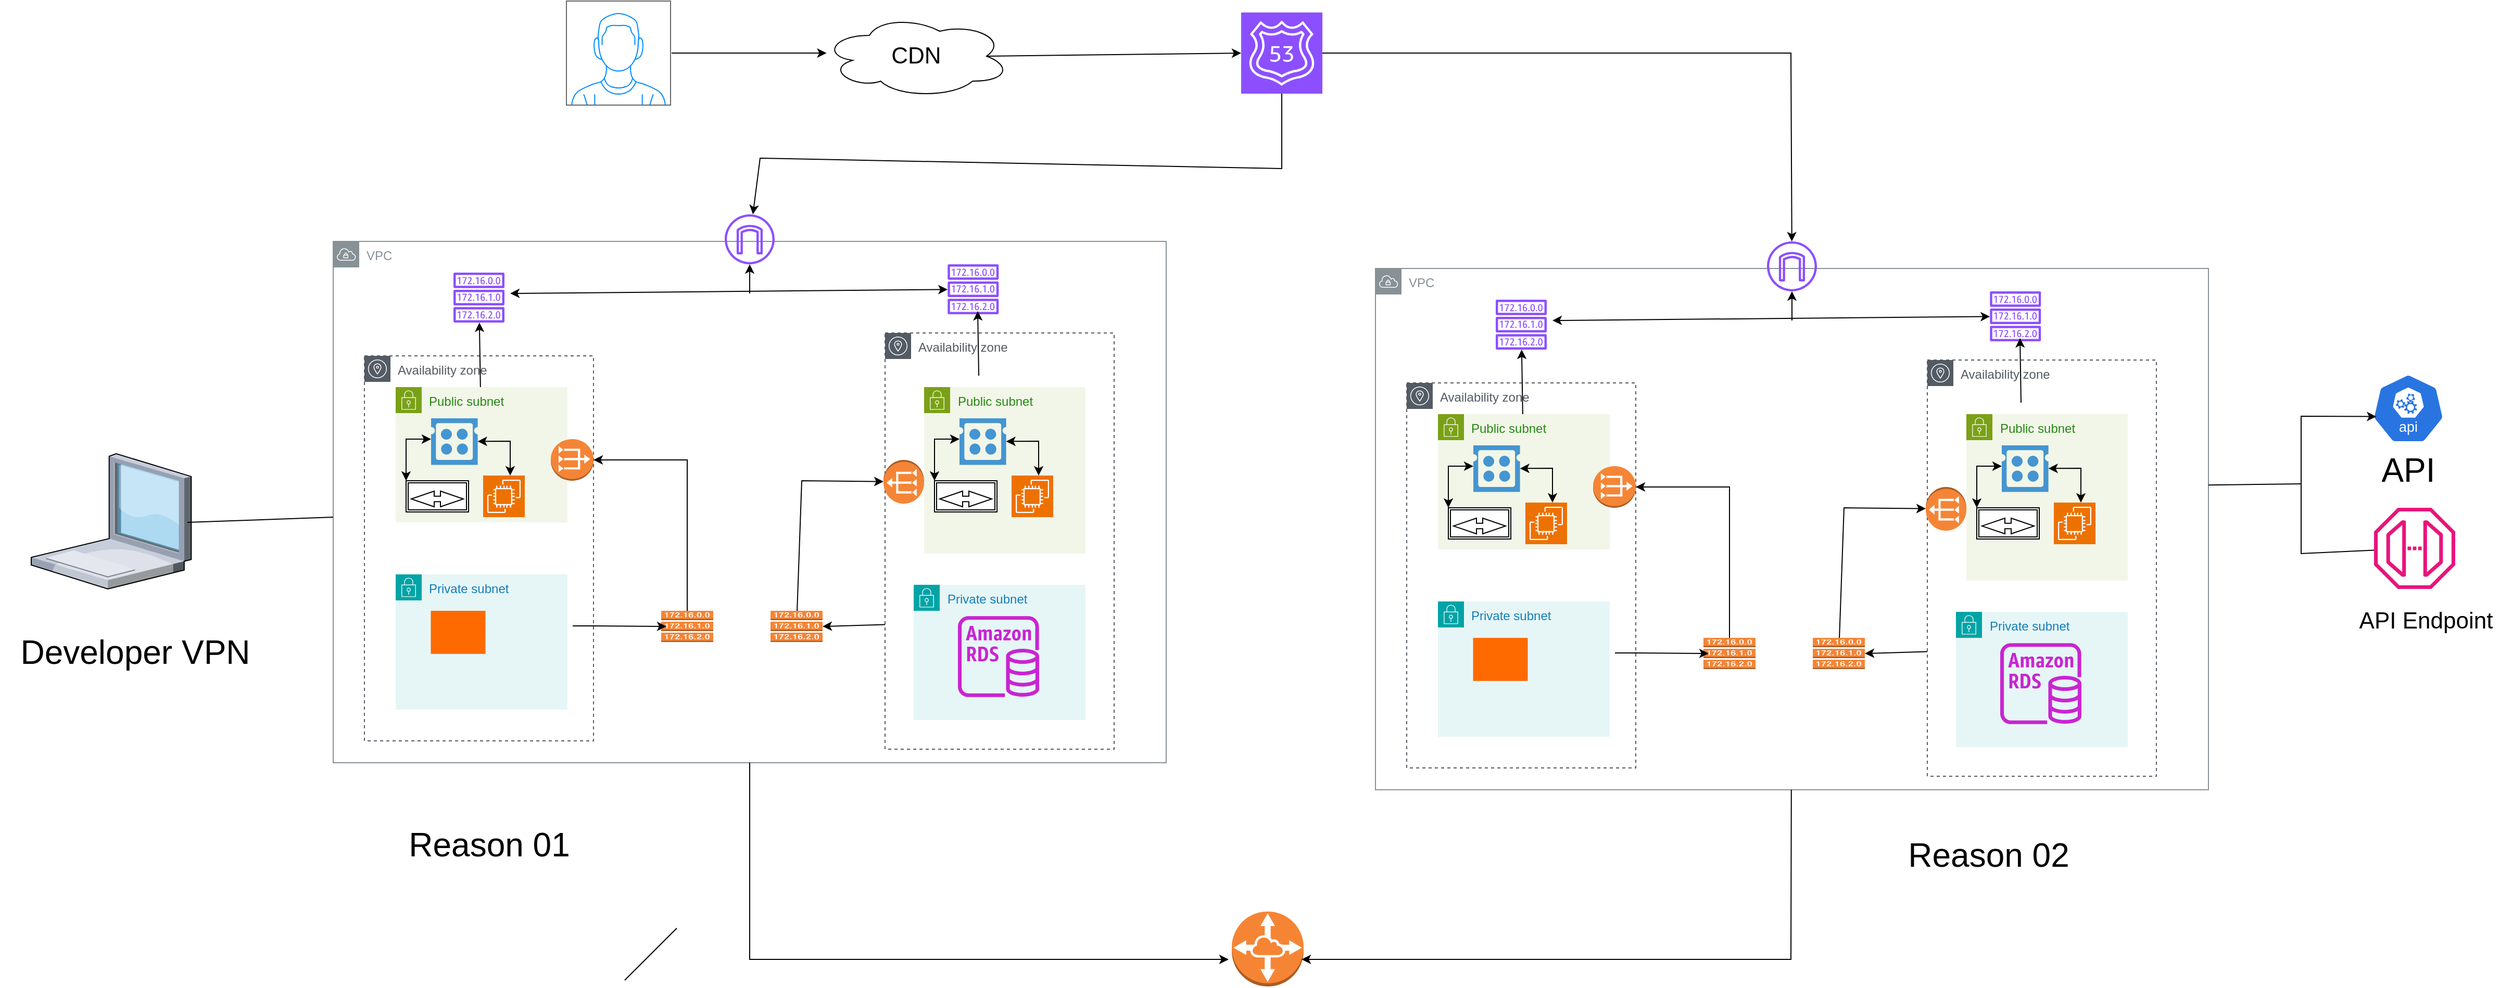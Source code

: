 <mxfile version="28.0.6">
  <diagram name="Page-1" id="QAIHcYfxXkj9VGwBQZ36">
    <mxGraphModel dx="3416" dy="2177" grid="1" gridSize="10" guides="1" tooltips="1" connect="1" arrows="1" fold="1" page="1" pageScale="1" pageWidth="1100" pageHeight="850" math="0" shadow="0">
      <root>
        <mxCell id="0" />
        <mxCell id="1" parent="0" />
        <mxCell id="_pCWuQ_MNoQDp3mQOAM--2" value="VPC" style="sketch=0;outlineConnect=0;gradientColor=none;html=1;whiteSpace=wrap;fontSize=12;fontStyle=0;shape=mxgraph.aws4.group;grIcon=mxgraph.aws4.group_vpc;strokeColor=#879196;fillColor=none;verticalAlign=top;align=left;spacingLeft=30;fontColor=#879196;" vertex="1" parent="1">
          <mxGeometry x="150" y="70" width="800" height="501" as="geometry" />
        </mxCell>
        <mxCell id="_pCWuQ_MNoQDp3mQOAM--3" value="Availability zone" style="sketch=0;outlineConnect=0;gradientColor=none;html=1;whiteSpace=wrap;fontSize=12;fontStyle=0;shape=mxgraph.aws4.group;grIcon=mxgraph.aws4.group_availability_zone;strokeColor=#545B64;fillColor=none;verticalAlign=top;align=left;spacingLeft=30;fontColor=#545B64;dashed=1;" vertex="1" parent="1">
          <mxGeometry x="180" y="180" width="220" height="370" as="geometry" />
        </mxCell>
        <mxCell id="_pCWuQ_MNoQDp3mQOAM--5" value="" style="sketch=0;outlineConnect=0;fontColor=#232F3E;gradientColor=none;fillColor=#8C4FFF;strokeColor=none;dashed=0;verticalLabelPosition=bottom;verticalAlign=top;align=center;html=1;fontSize=12;fontStyle=0;aspect=fixed;pointerEvents=1;shape=mxgraph.aws4.internet_gateway;" vertex="1" parent="1">
          <mxGeometry x="526" y="44" width="48" height="48" as="geometry" />
        </mxCell>
        <mxCell id="_pCWuQ_MNoQDp3mQOAM--9" value="Private subnet" style="points=[[0,0],[0.25,0],[0.5,0],[0.75,0],[1,0],[1,0.25],[1,0.5],[1,0.75],[1,1],[0.75,1],[0.5,1],[0.25,1],[0,1],[0,0.75],[0,0.5],[0,0.25]];outlineConnect=0;gradientColor=none;html=1;whiteSpace=wrap;fontSize=12;fontStyle=0;container=1;pointerEvents=0;collapsible=0;recursiveResize=0;shape=mxgraph.aws4.group;grIcon=mxgraph.aws4.group_security_group;grStroke=0;strokeColor=#00A4A6;fillColor=#E6F6F7;verticalAlign=top;align=left;spacingLeft=30;fontColor=#147EBA;dashed=0;" vertex="1" parent="1">
          <mxGeometry x="210" y="390" width="165" height="130" as="geometry" />
        </mxCell>
        <mxCell id="_pCWuQ_MNoQDp3mQOAM--10" value="Public subnet" style="points=[[0,0],[0.25,0],[0.5,0],[0.75,0],[1,0],[1,0.25],[1,0.5],[1,0.75],[1,1],[0.75,1],[0.5,1],[0.25,1],[0,1],[0,0.75],[0,0.5],[0,0.25]];outlineConnect=0;gradientColor=none;html=1;whiteSpace=wrap;fontSize=12;fontStyle=0;container=1;pointerEvents=0;collapsible=0;recursiveResize=0;shape=mxgraph.aws4.group;grIcon=mxgraph.aws4.group_security_group;grStroke=0;strokeColor=#7AA116;fillColor=#F2F6E8;verticalAlign=top;align=left;spacingLeft=30;fontColor=#248814;dashed=0;" vertex="1" parent="1">
          <mxGeometry x="210" y="210" width="165" height="130" as="geometry" />
        </mxCell>
        <mxCell id="_pCWuQ_MNoQDp3mQOAM--12" value="" style="sketch=0;points=[[0,0,0],[0.25,0,0],[0.5,0,0],[0.75,0,0],[1,0,0],[0,1,0],[0.25,1,0],[0.5,1,0],[0.75,1,0],[1,1,0],[0,0.25,0],[0,0.5,0],[0,0.75,0],[1,0.25,0],[1,0.5,0],[1,0.75,0]];outlineConnect=0;fontColor=#232F3E;fillColor=#ED7100;strokeColor=#ffffff;dashed=0;verticalLabelPosition=bottom;verticalAlign=top;align=center;html=1;fontSize=12;fontStyle=0;aspect=fixed;shape=mxgraph.aws4.resourceIcon;resIcon=mxgraph.aws4.ec2;" vertex="1" parent="_pCWuQ_MNoQDp3mQOAM--10">
          <mxGeometry x="84" y="85" width="40" height="40" as="geometry" />
        </mxCell>
        <mxCell id="_pCWuQ_MNoQDp3mQOAM--19" value="" style="shape=ext;double=1;rounded=0;whiteSpace=wrap;html=1;" vertex="1" parent="_pCWuQ_MNoQDp3mQOAM--10">
          <mxGeometry x="10" y="90" width="60" height="30" as="geometry" />
        </mxCell>
        <mxCell id="_pCWuQ_MNoQDp3mQOAM--20" value="" style="html=1;shadow=0;dashed=0;align=center;verticalAlign=middle;shape=mxgraph.arrows2.twoWayArrow;dy=0.65;dx=22;" vertex="1" parent="_pCWuQ_MNoQDp3mQOAM--10">
          <mxGeometry x="15" y="100" width="50" height="15" as="geometry" />
        </mxCell>
        <mxCell id="_pCWuQ_MNoQDp3mQOAM--24" value="" style="pointerEvents=1;shadow=0;dashed=0;html=1;strokeColor=none;fillColor=#4495D1;labelPosition=center;verticalLabelPosition=bottom;verticalAlign=top;align=center;outlineConnect=0;shape=mxgraph.veeam.cpu_socket;" vertex="1" parent="_pCWuQ_MNoQDp3mQOAM--10">
          <mxGeometry x="34" y="30" width="44.8" height="44.8" as="geometry" />
        </mxCell>
        <mxCell id="_pCWuQ_MNoQDp3mQOAM--26" value="" style="endArrow=classic;startArrow=classic;html=1;rounded=0;exitX=0;exitY=0;exitDx=0;exitDy=0;" edge="1" parent="_pCWuQ_MNoQDp3mQOAM--10" source="_pCWuQ_MNoQDp3mQOAM--19">
          <mxGeometry width="50" height="50" relative="1" as="geometry">
            <mxPoint x="-16" y="100" as="sourcePoint" />
            <mxPoint x="34" y="50" as="targetPoint" />
            <Array as="points">
              <mxPoint x="10" y="50" />
            </Array>
          </mxGeometry>
        </mxCell>
        <mxCell id="_pCWuQ_MNoQDp3mQOAM--28" value="" style="endArrow=classic;startArrow=classic;html=1;rounded=0;" edge="1" parent="_pCWuQ_MNoQDp3mQOAM--10" target="_pCWuQ_MNoQDp3mQOAM--24">
          <mxGeometry width="50" height="50" relative="1" as="geometry">
            <mxPoint x="110" y="85" as="sourcePoint" />
            <mxPoint x="34" y="60" as="targetPoint" />
            <Array as="points">
              <mxPoint x="110" y="52" />
            </Array>
          </mxGeometry>
        </mxCell>
        <mxCell id="_pCWuQ_MNoQDp3mQOAM--14" value="" style="outlineConnect=0;dashed=0;verticalLabelPosition=bottom;verticalAlign=top;align=center;html=1;shape=mxgraph.aws3.vpc_nat_gateway;fillColor=#F58536;gradientColor=none;" vertex="1" parent="1">
          <mxGeometry x="359" y="260" width="41" height="40" as="geometry" />
        </mxCell>
        <mxCell id="_pCWuQ_MNoQDp3mQOAM--18" value="" style="points=[];aspect=fixed;html=1;align=center;shadow=0;dashed=0;fillColor=#FF6A00;strokeColor=none;shape=mxgraph.alibaba_cloud.redis_kvstore;" vertex="1" parent="1">
          <mxGeometry x="243.75" y="425" width="52.5" height="41.4" as="geometry" />
        </mxCell>
        <mxCell id="_pCWuQ_MNoQDp3mQOAM--29" value="" style="sketch=0;outlineConnect=0;fontColor=#232F3E;gradientColor=none;fillColor=#8C4FFF;strokeColor=none;dashed=0;verticalLabelPosition=bottom;verticalAlign=top;align=center;html=1;fontSize=12;fontStyle=0;aspect=fixed;pointerEvents=1;shape=mxgraph.aws4.route_table;" vertex="1" parent="1">
          <mxGeometry x="265.37" y="100" width="49.26" height="48" as="geometry" />
        </mxCell>
        <mxCell id="_pCWuQ_MNoQDp3mQOAM--30" value="" style="outlineConnect=0;dashed=0;verticalLabelPosition=bottom;verticalAlign=top;align=center;html=1;shape=mxgraph.aws3.route_table;fillColor=#F58536;gradientColor=none;" vertex="1" parent="1">
          <mxGeometry x="465" y="425" width="50" height="30" as="geometry" />
        </mxCell>
        <mxCell id="_pCWuQ_MNoQDp3mQOAM--31" value="" style="endArrow=classic;html=1;rounded=0;edgeStyle=elbowEdgeStyle;" edge="1" parent="1">
          <mxGeometry width="50" height="50" relative="1" as="geometry">
            <mxPoint x="380" y="439.5" as="sourcePoint" />
            <mxPoint x="470" y="440" as="targetPoint" />
            <Array as="points">
              <mxPoint x="400" y="439.5" />
            </Array>
          </mxGeometry>
        </mxCell>
        <mxCell id="_pCWuQ_MNoQDp3mQOAM--32" value="" style="endArrow=classic;html=1;rounded=0;" edge="1" parent="1" source="_pCWuQ_MNoQDp3mQOAM--30" target="_pCWuQ_MNoQDp3mQOAM--14">
          <mxGeometry width="50" height="50" relative="1" as="geometry">
            <mxPoint x="440" y="330" as="sourcePoint" />
            <mxPoint x="490" y="280" as="targetPoint" />
            <Array as="points">
              <mxPoint x="490" y="280" />
              <mxPoint x="430" y="280" />
            </Array>
          </mxGeometry>
        </mxCell>
        <mxCell id="_pCWuQ_MNoQDp3mQOAM--33" value="Availability zone" style="sketch=0;outlineConnect=0;gradientColor=none;html=1;whiteSpace=wrap;fontSize=12;fontStyle=0;shape=mxgraph.aws4.group;grIcon=mxgraph.aws4.group_availability_zone;strokeColor=#545B64;fillColor=none;verticalAlign=top;align=left;spacingLeft=30;fontColor=#545B64;dashed=1;" vertex="1" parent="1">
          <mxGeometry x="680" y="158" width="220" height="400" as="geometry" />
        </mxCell>
        <mxCell id="_pCWuQ_MNoQDp3mQOAM--34" value="" style="sketch=0;outlineConnect=0;fontColor=#232F3E;gradientColor=none;fillColor=#8C4FFF;strokeColor=none;dashed=0;verticalLabelPosition=bottom;verticalAlign=top;align=center;html=1;fontSize=12;fontStyle=0;aspect=fixed;pointerEvents=1;shape=mxgraph.aws4.route_table;" vertex="1" parent="1">
          <mxGeometry x="740" y="92" width="49.26" height="48" as="geometry" />
        </mxCell>
        <mxCell id="_pCWuQ_MNoQDp3mQOAM--35" value="" style="outlineConnect=0;dashed=0;verticalLabelPosition=bottom;verticalAlign=top;align=center;html=1;shape=mxgraph.aws3.route_table;fillColor=#F58536;gradientColor=none;" vertex="1" parent="1">
          <mxGeometry x="570" y="425" width="50" height="30" as="geometry" />
        </mxCell>
        <mxCell id="_pCWuQ_MNoQDp3mQOAM--37" value="Private subnet" style="points=[[0,0],[0.25,0],[0.5,0],[0.75,0],[1,0],[1,0.25],[1,0.5],[1,0.75],[1,1],[0.75,1],[0.5,1],[0.25,1],[0,1],[0,0.75],[0,0.5],[0,0.25]];outlineConnect=0;gradientColor=none;html=1;whiteSpace=wrap;fontSize=12;fontStyle=0;container=1;pointerEvents=0;collapsible=0;recursiveResize=0;shape=mxgraph.aws4.group;grIcon=mxgraph.aws4.group_security_group;grStroke=0;strokeColor=#00A4A6;fillColor=#E6F6F7;verticalAlign=top;align=left;spacingLeft=30;fontColor=#147EBA;dashed=0;" vertex="1" parent="1">
          <mxGeometry x="707.5" y="400" width="165" height="130" as="geometry" />
        </mxCell>
        <mxCell id="_pCWuQ_MNoQDp3mQOAM--48" value="Public subnet" style="points=[[0,0],[0.25,0],[0.5,0],[0.75,0],[1,0],[1,0.25],[1,0.5],[1,0.75],[1,1],[0.75,1],[0.5,1],[0.25,1],[0,1],[0,0.75],[0,0.5],[0,0.25]];outlineConnect=0;gradientColor=none;html=1;whiteSpace=wrap;fontSize=12;fontStyle=0;container=1;pointerEvents=0;collapsible=0;recursiveResize=0;shape=mxgraph.aws4.group;grIcon=mxgraph.aws4.group_security_group;grStroke=0;strokeColor=#7AA116;fillColor=#F2F6E8;verticalAlign=top;align=left;spacingLeft=30;fontColor=#248814;dashed=0;" vertex="1" parent="1">
          <mxGeometry x="717.5" y="210" width="155" height="160" as="geometry" />
        </mxCell>
        <mxCell id="_pCWuQ_MNoQDp3mQOAM--49" value="" style="sketch=0;points=[[0,0,0],[0.25,0,0],[0.5,0,0],[0.75,0,0],[1,0,0],[0,1,0],[0.25,1,0],[0.5,1,0],[0.75,1,0],[1,1,0],[0,0.25,0],[0,0.5,0],[0,0.75,0],[1,0.25,0],[1,0.5,0],[1,0.75,0]];outlineConnect=0;fontColor=#232F3E;fillColor=#ED7100;strokeColor=#ffffff;dashed=0;verticalLabelPosition=bottom;verticalAlign=top;align=center;html=1;fontSize=12;fontStyle=0;aspect=fixed;shape=mxgraph.aws4.resourceIcon;resIcon=mxgraph.aws4.ec2;" vertex="1" parent="_pCWuQ_MNoQDp3mQOAM--48">
          <mxGeometry x="84" y="85" width="40" height="40" as="geometry" />
        </mxCell>
        <mxCell id="_pCWuQ_MNoQDp3mQOAM--50" value="" style="shape=ext;double=1;rounded=0;whiteSpace=wrap;html=1;" vertex="1" parent="_pCWuQ_MNoQDp3mQOAM--48">
          <mxGeometry x="10" y="90" width="60" height="30" as="geometry" />
        </mxCell>
        <mxCell id="_pCWuQ_MNoQDp3mQOAM--51" value="" style="html=1;shadow=0;dashed=0;align=center;verticalAlign=middle;shape=mxgraph.arrows2.twoWayArrow;dy=0.65;dx=22;" vertex="1" parent="_pCWuQ_MNoQDp3mQOAM--48">
          <mxGeometry x="15" y="100" width="50" height="15" as="geometry" />
        </mxCell>
        <mxCell id="_pCWuQ_MNoQDp3mQOAM--52" value="" style="pointerEvents=1;shadow=0;dashed=0;html=1;strokeColor=none;fillColor=#4495D1;labelPosition=center;verticalLabelPosition=bottom;verticalAlign=top;align=center;outlineConnect=0;shape=mxgraph.veeam.cpu_socket;" vertex="1" parent="_pCWuQ_MNoQDp3mQOAM--48">
          <mxGeometry x="34" y="30" width="44.8" height="44.8" as="geometry" />
        </mxCell>
        <mxCell id="_pCWuQ_MNoQDp3mQOAM--53" value="" style="endArrow=classic;startArrow=classic;html=1;rounded=0;exitX=0;exitY=0;exitDx=0;exitDy=0;" edge="1" parent="_pCWuQ_MNoQDp3mQOAM--48" source="_pCWuQ_MNoQDp3mQOAM--50">
          <mxGeometry width="50" height="50" relative="1" as="geometry">
            <mxPoint x="-16" y="100" as="sourcePoint" />
            <mxPoint x="34" y="50" as="targetPoint" />
            <Array as="points">
              <mxPoint x="10" y="50" />
            </Array>
          </mxGeometry>
        </mxCell>
        <mxCell id="_pCWuQ_MNoQDp3mQOAM--54" value="" style="endArrow=classic;startArrow=classic;html=1;rounded=0;" edge="1" parent="_pCWuQ_MNoQDp3mQOAM--48" target="_pCWuQ_MNoQDp3mQOAM--52">
          <mxGeometry width="50" height="50" relative="1" as="geometry">
            <mxPoint x="110" y="85" as="sourcePoint" />
            <mxPoint x="34" y="60" as="targetPoint" />
            <Array as="points">
              <mxPoint x="110" y="52" />
            </Array>
          </mxGeometry>
        </mxCell>
        <mxCell id="_pCWuQ_MNoQDp3mQOAM--55" value="" style="sketch=0;outlineConnect=0;fontColor=#232F3E;gradientColor=none;fillColor=#C925D1;strokeColor=none;dashed=0;verticalLabelPosition=bottom;verticalAlign=top;align=center;html=1;fontSize=12;fontStyle=0;aspect=fixed;pointerEvents=1;shape=mxgraph.aws4.rds_instance;" vertex="1" parent="1">
          <mxGeometry x="750" y="430" width="78" height="78" as="geometry" />
        </mxCell>
        <mxCell id="_pCWuQ_MNoQDp3mQOAM--56" value="" style="outlineConnect=0;dashed=0;verticalLabelPosition=bottom;verticalAlign=top;align=center;html=1;shape=mxgraph.aws3.vpc_nat_gateway;fillColor=#F58536;gradientColor=none;rotation=-180;" vertex="1" parent="1">
          <mxGeometry x="678.5" y="280" width="39" height="42" as="geometry" />
        </mxCell>
        <mxCell id="_pCWuQ_MNoQDp3mQOAM--60" value="" style="endArrow=classic;html=1;rounded=0;entryX=1;entryY=0.5;entryDx=0;entryDy=0;entryPerimeter=0;" edge="1" parent="1" target="_pCWuQ_MNoQDp3mQOAM--35">
          <mxGeometry width="50" height="50" relative="1" as="geometry">
            <mxPoint x="680" y="438.256" as="sourcePoint" />
            <mxPoint x="620" y="463.487" as="targetPoint" />
          </mxGeometry>
        </mxCell>
        <mxCell id="_pCWuQ_MNoQDp3mQOAM--61" value="" style="endArrow=classic;html=1;rounded=0;" edge="1" parent="1" source="_pCWuQ_MNoQDp3mQOAM--35" target="_pCWuQ_MNoQDp3mQOAM--56">
          <mxGeometry width="50" height="50" relative="1" as="geometry">
            <mxPoint x="480" y="330" as="sourcePoint" />
            <mxPoint x="530" y="280" as="targetPoint" />
            <Array as="points">
              <mxPoint x="600" y="300" />
            </Array>
          </mxGeometry>
        </mxCell>
        <mxCell id="_pCWuQ_MNoQDp3mQOAM--68" value="" style="endArrow=classic;html=1;rounded=0;" edge="1" parent="1" source="_pCWuQ_MNoQDp3mQOAM--10" target="_pCWuQ_MNoQDp3mQOAM--29">
          <mxGeometry width="50" height="50" relative="1" as="geometry">
            <mxPoint x="267.074" y="195" as="sourcePoint" />
            <mxPoint x="263.604" y="167.0" as="targetPoint" />
          </mxGeometry>
        </mxCell>
        <mxCell id="_pCWuQ_MNoQDp3mQOAM--69" value="" style="endArrow=classic;html=1;rounded=0;" edge="1" parent="1">
          <mxGeometry width="50" height="50" relative="1" as="geometry">
            <mxPoint x="770" y="199" as="sourcePoint" />
            <mxPoint x="769" y="137" as="targetPoint" />
          </mxGeometry>
        </mxCell>
        <mxCell id="_pCWuQ_MNoQDp3mQOAM--70" value="" style="endArrow=classic;startArrow=classic;html=1;rounded=0;" edge="1" parent="1" target="_pCWuQ_MNoQDp3mQOAM--34">
          <mxGeometry width="50" height="50" relative="1" as="geometry">
            <mxPoint x="320" y="120" as="sourcePoint" />
            <mxPoint x="460" y="300" as="targetPoint" />
          </mxGeometry>
        </mxCell>
        <mxCell id="_pCWuQ_MNoQDp3mQOAM--72" value="" style="endArrow=classic;html=1;rounded=0;" edge="1" parent="1" target="_pCWuQ_MNoQDp3mQOAM--5">
          <mxGeometry width="50" height="50" relative="1" as="geometry">
            <mxPoint x="550" y="120" as="sourcePoint" />
            <mxPoint x="460" y="300" as="targetPoint" />
          </mxGeometry>
        </mxCell>
        <mxCell id="_pCWuQ_MNoQDp3mQOAM--109" value="" style="group" vertex="1" connectable="0" parent="1">
          <mxGeometry x="1151" y="70" width="800" height="527" as="geometry" />
        </mxCell>
        <mxCell id="_pCWuQ_MNoQDp3mQOAM--73" value="VPC" style="sketch=0;outlineConnect=0;gradientColor=none;html=1;whiteSpace=wrap;fontSize=12;fontStyle=0;shape=mxgraph.aws4.group;grIcon=mxgraph.aws4.group_vpc;strokeColor=#879196;fillColor=none;verticalAlign=top;align=left;spacingLeft=30;fontColor=#879196;dashed=0;" vertex="1" parent="_pCWuQ_MNoQDp3mQOAM--109">
          <mxGeometry y="26" width="800" height="501" as="geometry" />
        </mxCell>
        <mxCell id="_pCWuQ_MNoQDp3mQOAM--74" value="Availability zone" style="sketch=0;outlineConnect=0;gradientColor=none;html=1;whiteSpace=wrap;fontSize=12;fontStyle=0;shape=mxgraph.aws4.group;grIcon=mxgraph.aws4.group_availability_zone;strokeColor=#545B64;fillColor=none;verticalAlign=top;align=left;spacingLeft=30;fontColor=#545B64;dashed=1;" vertex="1" parent="_pCWuQ_MNoQDp3mQOAM--109">
          <mxGeometry x="30" y="136" width="220" height="370" as="geometry" />
        </mxCell>
        <mxCell id="_pCWuQ_MNoQDp3mQOAM--75" value="" style="sketch=0;outlineConnect=0;fontColor=#232F3E;gradientColor=none;fillColor=#8C4FFF;strokeColor=none;dashed=0;verticalLabelPosition=bottom;verticalAlign=top;align=center;html=1;fontSize=12;fontStyle=0;aspect=fixed;pointerEvents=1;shape=mxgraph.aws4.internet_gateway;" vertex="1" parent="_pCWuQ_MNoQDp3mQOAM--109">
          <mxGeometry x="376" width="48" height="48" as="geometry" />
        </mxCell>
        <mxCell id="_pCWuQ_MNoQDp3mQOAM--76" value="Private subnet" style="points=[[0,0],[0.25,0],[0.5,0],[0.75,0],[1,0],[1,0.25],[1,0.5],[1,0.75],[1,1],[0.75,1],[0.5,1],[0.25,1],[0,1],[0,0.75],[0,0.5],[0,0.25]];outlineConnect=0;gradientColor=none;html=1;whiteSpace=wrap;fontSize=12;fontStyle=0;container=1;pointerEvents=0;collapsible=0;recursiveResize=0;shape=mxgraph.aws4.group;grIcon=mxgraph.aws4.group_security_group;grStroke=0;strokeColor=#00A4A6;fillColor=#E6F6F7;verticalAlign=top;align=left;spacingLeft=30;fontColor=#147EBA;dashed=0;" vertex="1" parent="_pCWuQ_MNoQDp3mQOAM--109">
          <mxGeometry x="60" y="346" width="165" height="130" as="geometry" />
        </mxCell>
        <mxCell id="_pCWuQ_MNoQDp3mQOAM--77" value="Public subnet" style="points=[[0,0],[0.25,0],[0.5,0],[0.75,0],[1,0],[1,0.25],[1,0.5],[1,0.75],[1,1],[0.75,1],[0.5,1],[0.25,1],[0,1],[0,0.75],[0,0.5],[0,0.25]];outlineConnect=0;gradientColor=none;html=1;whiteSpace=wrap;fontSize=12;fontStyle=0;container=1;pointerEvents=0;collapsible=0;recursiveResize=0;shape=mxgraph.aws4.group;grIcon=mxgraph.aws4.group_security_group;grStroke=0;strokeColor=#7AA116;fillColor=#F2F6E8;verticalAlign=top;align=left;spacingLeft=30;fontColor=#248814;dashed=0;" vertex="1" parent="_pCWuQ_MNoQDp3mQOAM--109">
          <mxGeometry x="60" y="166" width="165" height="130" as="geometry" />
        </mxCell>
        <mxCell id="_pCWuQ_MNoQDp3mQOAM--78" value="" style="sketch=0;points=[[0,0,0],[0.25,0,0],[0.5,0,0],[0.75,0,0],[1,0,0],[0,1,0],[0.25,1,0],[0.5,1,0],[0.75,1,0],[1,1,0],[0,0.25,0],[0,0.5,0],[0,0.75,0],[1,0.25,0],[1,0.5,0],[1,0.75,0]];outlineConnect=0;fontColor=#232F3E;fillColor=#ED7100;strokeColor=#ffffff;dashed=0;verticalLabelPosition=bottom;verticalAlign=top;align=center;html=1;fontSize=12;fontStyle=0;aspect=fixed;shape=mxgraph.aws4.resourceIcon;resIcon=mxgraph.aws4.ec2;" vertex="1" parent="_pCWuQ_MNoQDp3mQOAM--77">
          <mxGeometry x="84" y="85" width="40" height="40" as="geometry" />
        </mxCell>
        <mxCell id="_pCWuQ_MNoQDp3mQOAM--79" value="" style="shape=ext;double=1;rounded=0;whiteSpace=wrap;html=1;" vertex="1" parent="_pCWuQ_MNoQDp3mQOAM--77">
          <mxGeometry x="10" y="90" width="60" height="30" as="geometry" />
        </mxCell>
        <mxCell id="_pCWuQ_MNoQDp3mQOAM--80" value="" style="html=1;shadow=0;dashed=0;align=center;verticalAlign=middle;shape=mxgraph.arrows2.twoWayArrow;dy=0.65;dx=22;" vertex="1" parent="_pCWuQ_MNoQDp3mQOAM--77">
          <mxGeometry x="15" y="100" width="50" height="15" as="geometry" />
        </mxCell>
        <mxCell id="_pCWuQ_MNoQDp3mQOAM--81" value="" style="pointerEvents=1;shadow=0;dashed=0;html=1;strokeColor=none;fillColor=#4495D1;labelPosition=center;verticalLabelPosition=bottom;verticalAlign=top;align=center;outlineConnect=0;shape=mxgraph.veeam.cpu_socket;" vertex="1" parent="_pCWuQ_MNoQDp3mQOAM--77">
          <mxGeometry x="34" y="30" width="44.8" height="44.8" as="geometry" />
        </mxCell>
        <mxCell id="_pCWuQ_MNoQDp3mQOAM--82" value="" style="endArrow=classic;startArrow=classic;html=1;rounded=0;exitX=0;exitY=0;exitDx=0;exitDy=0;" edge="1" parent="_pCWuQ_MNoQDp3mQOAM--77" source="_pCWuQ_MNoQDp3mQOAM--79">
          <mxGeometry width="50" height="50" relative="1" as="geometry">
            <mxPoint x="-16" y="100" as="sourcePoint" />
            <mxPoint x="34" y="50" as="targetPoint" />
            <Array as="points">
              <mxPoint x="10" y="50" />
            </Array>
          </mxGeometry>
        </mxCell>
        <mxCell id="_pCWuQ_MNoQDp3mQOAM--83" value="" style="endArrow=classic;startArrow=classic;html=1;rounded=0;" edge="1" parent="_pCWuQ_MNoQDp3mQOAM--77" target="_pCWuQ_MNoQDp3mQOAM--81">
          <mxGeometry width="50" height="50" relative="1" as="geometry">
            <mxPoint x="110" y="85" as="sourcePoint" />
            <mxPoint x="34" y="60" as="targetPoint" />
            <Array as="points">
              <mxPoint x="110" y="52" />
            </Array>
          </mxGeometry>
        </mxCell>
        <mxCell id="_pCWuQ_MNoQDp3mQOAM--84" value="" style="outlineConnect=0;dashed=0;verticalLabelPosition=bottom;verticalAlign=top;align=center;html=1;shape=mxgraph.aws3.vpc_nat_gateway;fillColor=#F58536;gradientColor=none;" vertex="1" parent="_pCWuQ_MNoQDp3mQOAM--109">
          <mxGeometry x="209" y="216" width="41" height="40" as="geometry" />
        </mxCell>
        <mxCell id="_pCWuQ_MNoQDp3mQOAM--85" value="" style="points=[];aspect=fixed;html=1;align=center;shadow=0;dashed=0;fillColor=#FF6A00;strokeColor=none;shape=mxgraph.alibaba_cloud.redis_kvstore;" vertex="1" parent="_pCWuQ_MNoQDp3mQOAM--109">
          <mxGeometry x="93.75" y="381" width="52.5" height="41.4" as="geometry" />
        </mxCell>
        <mxCell id="_pCWuQ_MNoQDp3mQOAM--86" value="" style="sketch=0;outlineConnect=0;fontColor=#232F3E;gradientColor=none;fillColor=#8C4FFF;strokeColor=none;dashed=0;verticalLabelPosition=bottom;verticalAlign=top;align=center;html=1;fontSize=12;fontStyle=0;aspect=fixed;pointerEvents=1;shape=mxgraph.aws4.route_table;" vertex="1" parent="_pCWuQ_MNoQDp3mQOAM--109">
          <mxGeometry x="115.37" y="56" width="49.26" height="48" as="geometry" />
        </mxCell>
        <mxCell id="_pCWuQ_MNoQDp3mQOAM--87" value="" style="outlineConnect=0;dashed=0;verticalLabelPosition=bottom;verticalAlign=top;align=center;html=1;shape=mxgraph.aws3.route_table;fillColor=#F58536;gradientColor=none;" vertex="1" parent="_pCWuQ_MNoQDp3mQOAM--109">
          <mxGeometry x="315" y="381" width="50" height="30" as="geometry" />
        </mxCell>
        <mxCell id="_pCWuQ_MNoQDp3mQOAM--88" value="" style="endArrow=classic;html=1;rounded=0;edgeStyle=elbowEdgeStyle;" edge="1" parent="_pCWuQ_MNoQDp3mQOAM--109">
          <mxGeometry width="50" height="50" relative="1" as="geometry">
            <mxPoint x="230" y="395.5" as="sourcePoint" />
            <mxPoint x="320" y="396" as="targetPoint" />
            <Array as="points">
              <mxPoint x="250" y="395.5" />
            </Array>
          </mxGeometry>
        </mxCell>
        <mxCell id="_pCWuQ_MNoQDp3mQOAM--89" value="" style="endArrow=classic;html=1;rounded=0;" edge="1" parent="_pCWuQ_MNoQDp3mQOAM--109" source="_pCWuQ_MNoQDp3mQOAM--87" target="_pCWuQ_MNoQDp3mQOAM--84">
          <mxGeometry width="50" height="50" relative="1" as="geometry">
            <mxPoint x="290" y="286" as="sourcePoint" />
            <mxPoint x="340" y="236" as="targetPoint" />
            <Array as="points">
              <mxPoint x="340" y="236" />
              <mxPoint x="280" y="236" />
            </Array>
          </mxGeometry>
        </mxCell>
        <mxCell id="_pCWuQ_MNoQDp3mQOAM--90" value="Availability zone" style="sketch=0;outlineConnect=0;gradientColor=none;html=1;whiteSpace=wrap;fontSize=12;fontStyle=0;shape=mxgraph.aws4.group;grIcon=mxgraph.aws4.group_availability_zone;strokeColor=#545B64;fillColor=none;verticalAlign=top;align=left;spacingLeft=30;fontColor=#545B64;dashed=1;" vertex="1" parent="_pCWuQ_MNoQDp3mQOAM--109">
          <mxGeometry x="530" y="114" width="220" height="400" as="geometry" />
        </mxCell>
        <mxCell id="_pCWuQ_MNoQDp3mQOAM--91" value="" style="sketch=0;outlineConnect=0;fontColor=#232F3E;gradientColor=none;fillColor=#8C4FFF;strokeColor=none;dashed=0;verticalLabelPosition=bottom;verticalAlign=top;align=center;html=1;fontSize=12;fontStyle=0;aspect=fixed;pointerEvents=1;shape=mxgraph.aws4.route_table;" vertex="1" parent="_pCWuQ_MNoQDp3mQOAM--109">
          <mxGeometry x="590" y="48" width="49.26" height="48" as="geometry" />
        </mxCell>
        <mxCell id="_pCWuQ_MNoQDp3mQOAM--92" value="" style="outlineConnect=0;dashed=0;verticalLabelPosition=bottom;verticalAlign=top;align=center;html=1;shape=mxgraph.aws3.route_table;fillColor=#F58536;gradientColor=none;" vertex="1" parent="_pCWuQ_MNoQDp3mQOAM--109">
          <mxGeometry x="420" y="381" width="50" height="30" as="geometry" />
        </mxCell>
        <mxCell id="_pCWuQ_MNoQDp3mQOAM--93" value="Private subnet" style="points=[[0,0],[0.25,0],[0.5,0],[0.75,0],[1,0],[1,0.25],[1,0.5],[1,0.75],[1,1],[0.75,1],[0.5,1],[0.25,1],[0,1],[0,0.75],[0,0.5],[0,0.25]];outlineConnect=0;gradientColor=none;html=1;whiteSpace=wrap;fontSize=12;fontStyle=0;container=1;pointerEvents=0;collapsible=0;recursiveResize=0;shape=mxgraph.aws4.group;grIcon=mxgraph.aws4.group_security_group;grStroke=0;strokeColor=#00A4A6;fillColor=#E6F6F7;verticalAlign=top;align=left;spacingLeft=30;fontColor=#147EBA;dashed=0;" vertex="1" parent="_pCWuQ_MNoQDp3mQOAM--109">
          <mxGeometry x="557.5" y="356" width="165" height="130" as="geometry" />
        </mxCell>
        <mxCell id="_pCWuQ_MNoQDp3mQOAM--94" value="Public subnet" style="points=[[0,0],[0.25,0],[0.5,0],[0.75,0],[1,0],[1,0.25],[1,0.5],[1,0.75],[1,1],[0.75,1],[0.5,1],[0.25,1],[0,1],[0,0.75],[0,0.5],[0,0.25]];outlineConnect=0;gradientColor=none;html=1;whiteSpace=wrap;fontSize=12;fontStyle=0;container=1;pointerEvents=0;collapsible=0;recursiveResize=0;shape=mxgraph.aws4.group;grIcon=mxgraph.aws4.group_security_group;grStroke=0;strokeColor=#7AA116;fillColor=#F2F6E8;verticalAlign=top;align=left;spacingLeft=30;fontColor=#248814;dashed=0;" vertex="1" parent="_pCWuQ_MNoQDp3mQOAM--109">
          <mxGeometry x="567.5" y="166" width="155" height="160" as="geometry" />
        </mxCell>
        <mxCell id="_pCWuQ_MNoQDp3mQOAM--95" value="" style="sketch=0;points=[[0,0,0],[0.25,0,0],[0.5,0,0],[0.75,0,0],[1,0,0],[0,1,0],[0.25,1,0],[0.5,1,0],[0.75,1,0],[1,1,0],[0,0.25,0],[0,0.5,0],[0,0.75,0],[1,0.25,0],[1,0.5,0],[1,0.75,0]];outlineConnect=0;fontColor=#232F3E;fillColor=#ED7100;strokeColor=#ffffff;dashed=0;verticalLabelPosition=bottom;verticalAlign=top;align=center;html=1;fontSize=12;fontStyle=0;aspect=fixed;shape=mxgraph.aws4.resourceIcon;resIcon=mxgraph.aws4.ec2;" vertex="1" parent="_pCWuQ_MNoQDp3mQOAM--94">
          <mxGeometry x="84" y="85" width="40" height="40" as="geometry" />
        </mxCell>
        <mxCell id="_pCWuQ_MNoQDp3mQOAM--96" value="" style="shape=ext;double=1;rounded=0;whiteSpace=wrap;html=1;" vertex="1" parent="_pCWuQ_MNoQDp3mQOAM--94">
          <mxGeometry x="10" y="90" width="60" height="30" as="geometry" />
        </mxCell>
        <mxCell id="_pCWuQ_MNoQDp3mQOAM--97" value="" style="html=1;shadow=0;dashed=0;align=center;verticalAlign=middle;shape=mxgraph.arrows2.twoWayArrow;dy=0.65;dx=22;" vertex="1" parent="_pCWuQ_MNoQDp3mQOAM--94">
          <mxGeometry x="15" y="100" width="50" height="15" as="geometry" />
        </mxCell>
        <mxCell id="_pCWuQ_MNoQDp3mQOAM--98" value="" style="pointerEvents=1;shadow=0;dashed=0;html=1;strokeColor=none;fillColor=#4495D1;labelPosition=center;verticalLabelPosition=bottom;verticalAlign=top;align=center;outlineConnect=0;shape=mxgraph.veeam.cpu_socket;" vertex="1" parent="_pCWuQ_MNoQDp3mQOAM--94">
          <mxGeometry x="34" y="30" width="44.8" height="44.8" as="geometry" />
        </mxCell>
        <mxCell id="_pCWuQ_MNoQDp3mQOAM--99" value="" style="endArrow=classic;startArrow=classic;html=1;rounded=0;exitX=0;exitY=0;exitDx=0;exitDy=0;" edge="1" parent="_pCWuQ_MNoQDp3mQOAM--94" source="_pCWuQ_MNoQDp3mQOAM--96">
          <mxGeometry width="50" height="50" relative="1" as="geometry">
            <mxPoint x="-16" y="100" as="sourcePoint" />
            <mxPoint x="34" y="50" as="targetPoint" />
            <Array as="points">
              <mxPoint x="10" y="50" />
            </Array>
          </mxGeometry>
        </mxCell>
        <mxCell id="_pCWuQ_MNoQDp3mQOAM--100" value="" style="endArrow=classic;startArrow=classic;html=1;rounded=0;" edge="1" parent="_pCWuQ_MNoQDp3mQOAM--94" target="_pCWuQ_MNoQDp3mQOAM--98">
          <mxGeometry width="50" height="50" relative="1" as="geometry">
            <mxPoint x="110" y="85" as="sourcePoint" />
            <mxPoint x="34" y="60" as="targetPoint" />
            <Array as="points">
              <mxPoint x="110" y="52" />
            </Array>
          </mxGeometry>
        </mxCell>
        <mxCell id="_pCWuQ_MNoQDp3mQOAM--101" value="" style="sketch=0;outlineConnect=0;fontColor=#232F3E;gradientColor=none;fillColor=#C925D1;strokeColor=none;dashed=0;verticalLabelPosition=bottom;verticalAlign=top;align=center;html=1;fontSize=12;fontStyle=0;aspect=fixed;pointerEvents=1;shape=mxgraph.aws4.rds_instance;" vertex="1" parent="_pCWuQ_MNoQDp3mQOAM--109">
          <mxGeometry x="600" y="386" width="78" height="78" as="geometry" />
        </mxCell>
        <mxCell id="_pCWuQ_MNoQDp3mQOAM--102" value="" style="outlineConnect=0;dashed=0;verticalLabelPosition=bottom;verticalAlign=top;align=center;html=1;shape=mxgraph.aws3.vpc_nat_gateway;fillColor=#F58536;gradientColor=none;rotation=-180;" vertex="1" parent="_pCWuQ_MNoQDp3mQOAM--109">
          <mxGeometry x="528.5" y="236" width="39" height="42" as="geometry" />
        </mxCell>
        <mxCell id="_pCWuQ_MNoQDp3mQOAM--103" value="" style="endArrow=classic;html=1;rounded=0;entryX=1;entryY=0.5;entryDx=0;entryDy=0;entryPerimeter=0;" edge="1" parent="_pCWuQ_MNoQDp3mQOAM--109" target="_pCWuQ_MNoQDp3mQOAM--92">
          <mxGeometry width="50" height="50" relative="1" as="geometry">
            <mxPoint x="530" y="394.256" as="sourcePoint" />
            <mxPoint x="470" y="419.487" as="targetPoint" />
          </mxGeometry>
        </mxCell>
        <mxCell id="_pCWuQ_MNoQDp3mQOAM--104" value="" style="endArrow=classic;html=1;rounded=0;" edge="1" parent="_pCWuQ_MNoQDp3mQOAM--109" source="_pCWuQ_MNoQDp3mQOAM--92" target="_pCWuQ_MNoQDp3mQOAM--102">
          <mxGeometry width="50" height="50" relative="1" as="geometry">
            <mxPoint x="330" y="286" as="sourcePoint" />
            <mxPoint x="380" y="236" as="targetPoint" />
            <Array as="points">
              <mxPoint x="450" y="256" />
            </Array>
          </mxGeometry>
        </mxCell>
        <mxCell id="_pCWuQ_MNoQDp3mQOAM--105" value="" style="endArrow=classic;html=1;rounded=0;" edge="1" parent="_pCWuQ_MNoQDp3mQOAM--109" source="_pCWuQ_MNoQDp3mQOAM--77" target="_pCWuQ_MNoQDp3mQOAM--86">
          <mxGeometry width="50" height="50" relative="1" as="geometry">
            <mxPoint x="117.074" y="151" as="sourcePoint" />
            <mxPoint x="113.604" y="123" as="targetPoint" />
          </mxGeometry>
        </mxCell>
        <mxCell id="_pCWuQ_MNoQDp3mQOAM--106" value="" style="endArrow=classic;html=1;rounded=0;" edge="1" parent="_pCWuQ_MNoQDp3mQOAM--109">
          <mxGeometry width="50" height="50" relative="1" as="geometry">
            <mxPoint x="620" y="155" as="sourcePoint" />
            <mxPoint x="619" y="93" as="targetPoint" />
          </mxGeometry>
        </mxCell>
        <mxCell id="_pCWuQ_MNoQDp3mQOAM--107" value="" style="endArrow=classic;startArrow=classic;html=1;rounded=0;" edge="1" parent="_pCWuQ_MNoQDp3mQOAM--109" target="_pCWuQ_MNoQDp3mQOAM--91">
          <mxGeometry width="50" height="50" relative="1" as="geometry">
            <mxPoint x="170" y="76" as="sourcePoint" />
            <mxPoint x="310" y="256" as="targetPoint" />
          </mxGeometry>
        </mxCell>
        <mxCell id="_pCWuQ_MNoQDp3mQOAM--108" value="" style="endArrow=classic;html=1;rounded=0;" edge="1" parent="_pCWuQ_MNoQDp3mQOAM--109" target="_pCWuQ_MNoQDp3mQOAM--75">
          <mxGeometry width="50" height="50" relative="1" as="geometry">
            <mxPoint x="400" y="76" as="sourcePoint" />
            <mxPoint x="310" y="256" as="targetPoint" />
          </mxGeometry>
        </mxCell>
        <mxCell id="_pCWuQ_MNoQDp3mQOAM--111" value="" style="outlineConnect=0;dashed=0;verticalLabelPosition=bottom;verticalAlign=top;align=center;html=1;shape=mxgraph.aws3.vpc_peering;fillColor=#F58534;gradientColor=none;" vertex="1" parent="1">
          <mxGeometry x="1013" y="714" width="69" height="72" as="geometry" />
        </mxCell>
        <mxCell id="_pCWuQ_MNoQDp3mQOAM--117" value="" style="endArrow=classic;html=1;rounded=0;" edge="1" parent="1" source="_pCWuQ_MNoQDp3mQOAM--2">
          <mxGeometry width="50" height="50" relative="1" as="geometry">
            <mxPoint x="990" y="850" as="sourcePoint" />
            <mxPoint x="1010" y="760" as="targetPoint" />
            <Array as="points">
              <mxPoint x="550" y="760" />
            </Array>
          </mxGeometry>
        </mxCell>
        <mxCell id="_pCWuQ_MNoQDp3mQOAM--118" value="" style="endArrow=classic;html=1;rounded=0;" edge="1" parent="1" source="_pCWuQ_MNoQDp3mQOAM--73">
          <mxGeometry width="50" height="50" relative="1" as="geometry">
            <mxPoint x="990" y="850" as="sourcePoint" />
            <mxPoint x="1080" y="760" as="targetPoint" />
            <Array as="points">
              <mxPoint x="1550" y="760" />
            </Array>
          </mxGeometry>
        </mxCell>
        <mxCell id="_pCWuQ_MNoQDp3mQOAM--119" value="" style="sketch=0;points=[[0,0,0],[0.25,0,0],[0.5,0,0],[0.75,0,0],[1,0,0],[0,1,0],[0.25,1,0],[0.5,1,0],[0.75,1,0],[1,1,0],[0,0.25,0],[0,0.5,0],[0,0.75,0],[1,0.25,0],[1,0.5,0],[1,0.75,0]];outlineConnect=0;fontColor=#232F3E;fillColor=#8C4FFF;strokeColor=#ffffff;dashed=0;verticalLabelPosition=bottom;verticalAlign=top;align=center;html=1;fontSize=12;fontStyle=0;aspect=fixed;shape=mxgraph.aws4.resourceIcon;resIcon=mxgraph.aws4.route_53;" vertex="1" parent="1">
          <mxGeometry x="1022" y="-150" width="78" height="78" as="geometry" />
        </mxCell>
        <mxCell id="_pCWuQ_MNoQDp3mQOAM--122" value="" style="verticalLabelPosition=bottom;shadow=0;dashed=0;align=center;html=1;verticalAlign=top;strokeWidth=1;shape=mxgraph.mockup.containers.userMale;strokeColor=#666666;strokeColor2=#008cff;" vertex="1" parent="1">
          <mxGeometry x="374" y="-161" width="100" height="100" as="geometry" />
        </mxCell>
        <object label="&lt;font style=&quot;font-size: 22px;&quot;&gt;CDN&lt;/font&gt;" id="_pCWuQ_MNoQDp3mQOAM--125">
          <mxCell style="ellipse;shape=cloud;whiteSpace=wrap;html=1;align=center;" vertex="1" parent="1">
            <mxGeometry x="620" y="-148" width="180" height="80" as="geometry" />
          </mxCell>
        </object>
        <mxCell id="_pCWuQ_MNoQDp3mQOAM--126" value="" style="endArrow=classic;html=1;rounded=0;exitX=1;exitY=0.5;exitDx=0;exitDy=0;exitPerimeter=0;" edge="1" parent="1" source="_pCWuQ_MNoQDp3mQOAM--119" target="_pCWuQ_MNoQDp3mQOAM--75">
          <mxGeometry width="50" height="50" relative="1" as="geometry">
            <mxPoint x="970" y="710" as="sourcePoint" />
            <mxPoint x="1020" y="660" as="targetPoint" />
            <Array as="points">
              <mxPoint x="1550" y="-111" />
            </Array>
          </mxGeometry>
        </mxCell>
        <mxCell id="_pCWuQ_MNoQDp3mQOAM--127" value="" style="endArrow=classic;html=1;rounded=0;exitX=0.5;exitY=1;exitDx=0;exitDy=0;exitPerimeter=0;" edge="1" parent="1" source="_pCWuQ_MNoQDp3mQOAM--119" target="_pCWuQ_MNoQDp3mQOAM--5">
          <mxGeometry width="50" height="50" relative="1" as="geometry">
            <mxPoint x="970" y="710" as="sourcePoint" />
            <mxPoint x="1020" y="660" as="targetPoint" />
            <Array as="points">
              <mxPoint x="1061" />
              <mxPoint x="560" y="-10" />
            </Array>
          </mxGeometry>
        </mxCell>
        <mxCell id="_pCWuQ_MNoQDp3mQOAM--129" value="" style="endArrow=classic;html=1;rounded=0;entryX=0.16;entryY=0.55;entryDx=0;entryDy=0;entryPerimeter=0;" edge="1" parent="1">
          <mxGeometry width="50" height="50" relative="1" as="geometry">
            <mxPoint x="475" y="-111" as="sourcePoint" />
            <mxPoint x="623.8" y="-111" as="targetPoint" />
          </mxGeometry>
        </mxCell>
        <mxCell id="_pCWuQ_MNoQDp3mQOAM--130" value="" style="endArrow=classic;html=1;rounded=0;entryX=0;entryY=0.5;entryDx=0;entryDy=0;entryPerimeter=0;exitX=0.875;exitY=0.5;exitDx=0;exitDy=0;exitPerimeter=0;" edge="1" parent="1" source="_pCWuQ_MNoQDp3mQOAM--125" target="_pCWuQ_MNoQDp3mQOAM--119">
          <mxGeometry width="50" height="50" relative="1" as="geometry">
            <mxPoint x="834" y="-124" as="sourcePoint" />
            <mxPoint x="967" y="-130" as="targetPoint" />
          </mxGeometry>
        </mxCell>
        <mxCell id="_pCWuQ_MNoQDp3mQOAM--131" value="" style="sketch=0;outlineConnect=0;fontColor=#232F3E;gradientColor=none;fillColor=#E7157B;strokeColor=none;dashed=0;verticalLabelPosition=bottom;verticalAlign=top;align=center;html=1;fontSize=12;fontStyle=0;aspect=fixed;pointerEvents=1;shape=mxgraph.aws4.endpoint;" vertex="1" parent="1">
          <mxGeometry x="2110" y="326" width="78" height="78" as="geometry" />
        </mxCell>
        <mxCell id="_pCWuQ_MNoQDp3mQOAM--133" value="&lt;font style=&quot;font-size: 32px;&quot;&gt;API&lt;/font&gt;" style="rounded=1;whiteSpace=wrap;html=1;strokeWidth=2;fillWeight=4;hachureGap=8;hachureAngle=45;fillColor=#2875E2;sketch=0;aspect=fixed;dashed=0;whitespace=wrap;verticalLabelPosition=bottom;verticalAlign=top;strokeColor=#ffffff;points=[[0.005,0.63,0],[0.1,0.2,0],[0.9,0.2,0],[0.5,0,0],[0.995,0.63,0],[0.72,0.99,0],[0.5,1,0],[0.28,0.99,0]];shape=mxgraph.kubernetes.icon2;kubernetesLabel=1;prIcon=api;" vertex="1" parent="1">
          <mxGeometry x="2076" y="197" width="134" height="67" as="geometry" />
        </mxCell>
        <mxCell id="_pCWuQ_MNoQDp3mQOAM--134" value="&lt;font style=&quot;font-size: 22px;&quot;&gt;API Endpoint&lt;/font&gt;" style="text;html=1;align=center;verticalAlign=middle;whiteSpace=wrap;rounded=0;" vertex="1" parent="1">
          <mxGeometry x="2090" y="420" width="140" height="30" as="geometry" />
        </mxCell>
        <mxCell id="_pCWuQ_MNoQDp3mQOAM--135" value="" style="endArrow=classic;html=1;rounded=0;entryX=0.27;entryY=0.617;entryDx=0;entryDy=0;entryPerimeter=0;" edge="1" parent="1" source="_pCWuQ_MNoQDp3mQOAM--131" target="_pCWuQ_MNoQDp3mQOAM--133">
          <mxGeometry width="50" height="50" relative="1" as="geometry">
            <mxPoint x="980" y="810" as="sourcePoint" />
            <mxPoint x="1030" y="760" as="targetPoint" />
            <Array as="points">
              <mxPoint x="2040" y="370" />
              <mxPoint x="2040" y="300" />
              <mxPoint x="2040" y="238" />
            </Array>
          </mxGeometry>
        </mxCell>
        <mxCell id="_pCWuQ_MNoQDp3mQOAM--139" value="" style="endArrow=none;html=1;rounded=0;" edge="1" parent="1">
          <mxGeometry width="50" height="50" relative="1" as="geometry">
            <mxPoint x="1951" y="304.183" as="sourcePoint" />
            <mxPoint x="2040" y="303" as="targetPoint" />
          </mxGeometry>
        </mxCell>
        <mxCell id="_pCWuQ_MNoQDp3mQOAM--141" value="" style="verticalLabelPosition=bottom;sketch=0;aspect=fixed;html=1;verticalAlign=top;strokeColor=none;align=center;outlineConnect=0;shape=mxgraph.citrix.laptop_1;" vertex="1" parent="1">
          <mxGeometry x="-140" y="274" width="153.64" height="130" as="geometry" />
        </mxCell>
        <mxCell id="_pCWuQ_MNoQDp3mQOAM--142" value="&lt;font style=&quot;font-size: 32px;&quot;&gt;Developer VPN&lt;/font&gt;" style="text;html=1;align=center;verticalAlign=middle;whiteSpace=wrap;rounded=0;" vertex="1" parent="1">
          <mxGeometry x="-170" y="415.5" width="260" height="99" as="geometry" />
        </mxCell>
        <mxCell id="_pCWuQ_MNoQDp3mQOAM--145" value="" style="endArrow=none;html=1;rounded=0;" edge="1" parent="1">
          <mxGeometry width="50" height="50" relative="1" as="geometry">
            <mxPoint x="430" y="780" as="sourcePoint" />
            <mxPoint x="480" y="730" as="targetPoint" />
          </mxGeometry>
        </mxCell>
        <mxCell id="_pCWuQ_MNoQDp3mQOAM--146" value="" style="endArrow=none;html=1;rounded=0;exitX=0.976;exitY=0.508;exitDx=0;exitDy=0;exitPerimeter=0;" edge="1" parent="1" source="_pCWuQ_MNoQDp3mQOAM--141" target="_pCWuQ_MNoQDp3mQOAM--2">
          <mxGeometry width="50" height="50" relative="1" as="geometry">
            <mxPoint x="40" y="350" as="sourcePoint" />
            <mxPoint x="480" y="730" as="targetPoint" />
          </mxGeometry>
        </mxCell>
        <mxCell id="_pCWuQ_MNoQDp3mQOAM--147" value="&lt;font style=&quot;font-size: 32px;&quot;&gt;Reason 01&lt;/font&gt;" style="text;html=1;align=center;verticalAlign=middle;whiteSpace=wrap;rounded=0;" vertex="1" parent="1">
          <mxGeometry x="170" y="600" width="260" height="99" as="geometry" />
        </mxCell>
        <mxCell id="_pCWuQ_MNoQDp3mQOAM--148" value="&lt;font style=&quot;font-size: 32px;&quot;&gt;Reason 02&lt;/font&gt;" style="text;html=1;align=center;verticalAlign=middle;whiteSpace=wrap;rounded=0;" vertex="1" parent="1">
          <mxGeometry x="1610" y="610" width="260" height="99" as="geometry" />
        </mxCell>
      </root>
    </mxGraphModel>
  </diagram>
</mxfile>
